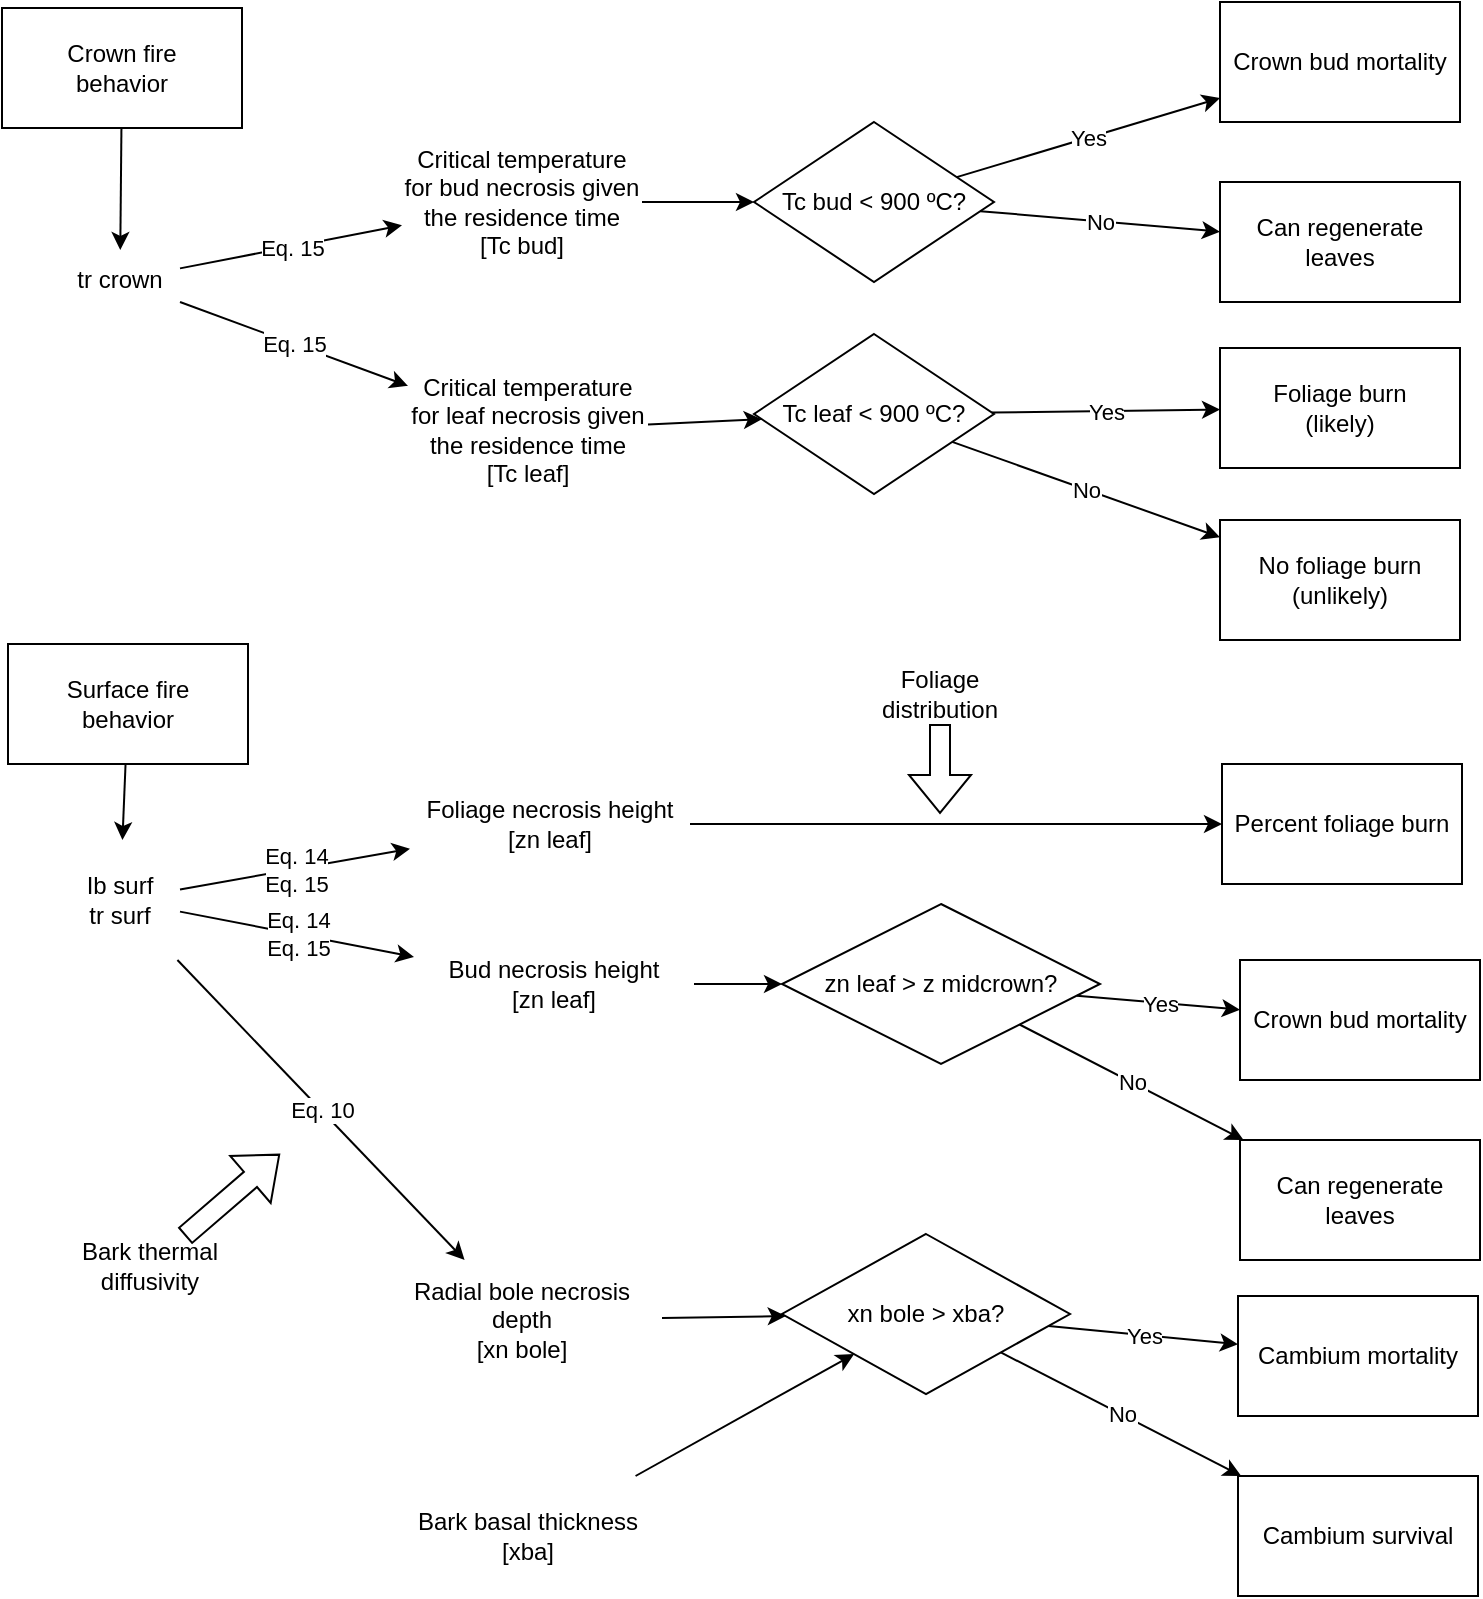 <mxfile version="21.3.3" type="github">
  <diagram name="Pàgina-1" id="bBgiHrPNS2ZgieH73Jew">
    <mxGraphModel dx="1434" dy="822" grid="1" gridSize="10" guides="1" tooltips="1" connect="1" arrows="1" fold="1" page="1" pageScale="1" pageWidth="1169" pageHeight="827" math="0" shadow="0">
      <root>
        <mxCell id="0" />
        <mxCell id="1" parent="0" />
        <mxCell id="AxkiLZUDBh2oXADrsPW7-1" value="&lt;div&gt;Crown fire&lt;/div&gt;&lt;div&gt;behavior&lt;br&gt;&lt;/div&gt;" style="rounded=0;whiteSpace=wrap;html=1;" vertex="1" parent="1">
          <mxGeometry x="21" y="29" width="120" height="60" as="geometry" />
        </mxCell>
        <mxCell id="AxkiLZUDBh2oXADrsPW7-3" value="tr crown" style="text;html=1;strokeColor=none;fillColor=none;align=center;verticalAlign=middle;whiteSpace=wrap;rounded=0;" vertex="1" parent="1">
          <mxGeometry x="50" y="150" width="60" height="30" as="geometry" />
        </mxCell>
        <mxCell id="AxkiLZUDBh2oXADrsPW7-6" value="Tc bud &amp;lt; 900 ºC?" style="rhombus;whiteSpace=wrap;html=1;" vertex="1" parent="1">
          <mxGeometry x="397" y="86" width="120" height="80" as="geometry" />
        </mxCell>
        <mxCell id="AxkiLZUDBh2oXADrsPW7-8" value="&lt;div&gt;Critical temperature for bud necrosis given the residence time&lt;br&gt;&lt;/div&gt;&lt;div&gt;[Tc bud]&lt;/div&gt;" style="text;html=1;strokeColor=none;fillColor=none;align=center;verticalAlign=middle;whiteSpace=wrap;rounded=0;" vertex="1" parent="1">
          <mxGeometry x="221" y="96" width="120" height="60" as="geometry" />
        </mxCell>
        <mxCell id="AxkiLZUDBh2oXADrsPW7-9" value="" style="endArrow=classic;html=1;rounded=0;" edge="1" parent="1" source="AxkiLZUDBh2oXADrsPW7-3" target="AxkiLZUDBh2oXADrsPW7-8">
          <mxGeometry relative="1" as="geometry">
            <mxPoint x="130" y="126" as="sourcePoint" />
            <mxPoint x="500" y="386" as="targetPoint" />
          </mxGeometry>
        </mxCell>
        <mxCell id="AxkiLZUDBh2oXADrsPW7-10" value="Eq. 15" style="edgeLabel;resizable=0;html=1;align=center;verticalAlign=middle;" connectable="0" vertex="1" parent="AxkiLZUDBh2oXADrsPW7-9">
          <mxGeometry relative="1" as="geometry" />
        </mxCell>
        <mxCell id="AxkiLZUDBh2oXADrsPW7-11" value="" style="endArrow=classic;html=1;rounded=0;" edge="1" parent="1" source="AxkiLZUDBh2oXADrsPW7-8" target="AxkiLZUDBh2oXADrsPW7-6">
          <mxGeometry width="50" height="50" relative="1" as="geometry">
            <mxPoint x="400" y="406" as="sourcePoint" />
            <mxPoint x="450" y="356" as="targetPoint" />
          </mxGeometry>
        </mxCell>
        <mxCell id="AxkiLZUDBh2oXADrsPW7-13" value="Crown bud mortality" style="rounded=0;whiteSpace=wrap;html=1;" vertex="1" parent="1">
          <mxGeometry x="630" y="26" width="120" height="60" as="geometry" />
        </mxCell>
        <mxCell id="AxkiLZUDBh2oXADrsPW7-14" value="" style="endArrow=classic;html=1;rounded=0;" edge="1" parent="1" source="AxkiLZUDBh2oXADrsPW7-6" target="AxkiLZUDBh2oXADrsPW7-13">
          <mxGeometry relative="1" as="geometry">
            <mxPoint x="520" y="126" as="sourcePoint" />
            <mxPoint x="231" y="138" as="targetPoint" />
          </mxGeometry>
        </mxCell>
        <mxCell id="AxkiLZUDBh2oXADrsPW7-15" value="Yes" style="edgeLabel;resizable=0;html=1;align=center;verticalAlign=middle;" connectable="0" vertex="1" parent="AxkiLZUDBh2oXADrsPW7-14">
          <mxGeometry relative="1" as="geometry" />
        </mxCell>
        <mxCell id="AxkiLZUDBh2oXADrsPW7-16" value="" style="endArrow=classic;html=1;rounded=0;" edge="1" parent="1" source="AxkiLZUDBh2oXADrsPW7-25" target="AxkiLZUDBh2oXADrsPW7-30">
          <mxGeometry relative="1" as="geometry">
            <mxPoint x="496.603" y="302.598" as="sourcePoint" />
            <mxPoint x="630" y="348.399" as="targetPoint" />
            <Array as="points" />
          </mxGeometry>
        </mxCell>
        <mxCell id="AxkiLZUDBh2oXADrsPW7-17" value="No" style="edgeLabel;resizable=0;html=1;align=center;verticalAlign=middle;" connectable="0" vertex="1" parent="AxkiLZUDBh2oXADrsPW7-16">
          <mxGeometry relative="1" as="geometry" />
        </mxCell>
        <mxCell id="AxkiLZUDBh2oXADrsPW7-18" value="&lt;div&gt;Critical temperature for leaf necrosis given the residence time&lt;br&gt;&lt;/div&gt;&lt;div&gt;[Tc leaf]&lt;/div&gt;" style="text;html=1;strokeColor=none;fillColor=none;align=center;verticalAlign=middle;whiteSpace=wrap;rounded=0;" vertex="1" parent="1">
          <mxGeometry x="224" y="210" width="120" height="60" as="geometry" />
        </mxCell>
        <mxCell id="AxkiLZUDBh2oXADrsPW7-23" value="" style="endArrow=classic;html=1;rounded=0;" edge="1" parent="1" source="AxkiLZUDBh2oXADrsPW7-3" target="AxkiLZUDBh2oXADrsPW7-18">
          <mxGeometry relative="1" as="geometry">
            <mxPoint x="130" y="184" as="sourcePoint" />
            <mxPoint x="231" y="182" as="targetPoint" />
          </mxGeometry>
        </mxCell>
        <mxCell id="AxkiLZUDBh2oXADrsPW7-24" value="Eq. 15" style="edgeLabel;resizable=0;html=1;align=center;verticalAlign=middle;" connectable="0" vertex="1" parent="AxkiLZUDBh2oXADrsPW7-23">
          <mxGeometry relative="1" as="geometry" />
        </mxCell>
        <mxCell id="AxkiLZUDBh2oXADrsPW7-25" value="Tc leaf &amp;lt; 900 ºC?" style="rhombus;whiteSpace=wrap;html=1;" vertex="1" parent="1">
          <mxGeometry x="397" y="192" width="120" height="80" as="geometry" />
        </mxCell>
        <mxCell id="AxkiLZUDBh2oXADrsPW7-26" value="" style="endArrow=classic;html=1;rounded=0;" edge="1" parent="1" source="AxkiLZUDBh2oXADrsPW7-18" target="AxkiLZUDBh2oXADrsPW7-25">
          <mxGeometry width="50" height="50" relative="1" as="geometry">
            <mxPoint x="351" y="180" as="sourcePoint" />
            <mxPoint x="407" y="180" as="targetPoint" />
          </mxGeometry>
        </mxCell>
        <mxCell id="AxkiLZUDBh2oXADrsPW7-27" value="" style="endArrow=classic;html=1;rounded=0;" edge="1" parent="1" source="AxkiLZUDBh2oXADrsPW7-25" target="AxkiLZUDBh2oXADrsPW7-29">
          <mxGeometry relative="1" as="geometry">
            <mxPoint x="517" y="289" as="sourcePoint" />
            <mxPoint x="640" y="309" as="targetPoint" />
          </mxGeometry>
        </mxCell>
        <mxCell id="AxkiLZUDBh2oXADrsPW7-28" value="Yes" style="edgeLabel;resizable=0;html=1;align=center;verticalAlign=middle;" connectable="0" vertex="1" parent="AxkiLZUDBh2oXADrsPW7-27">
          <mxGeometry relative="1" as="geometry" />
        </mxCell>
        <mxCell id="AxkiLZUDBh2oXADrsPW7-29" value="&lt;div&gt;Foliage burn&lt;/div&gt;&lt;div&gt;(likely)&lt;br&gt;&lt;/div&gt;" style="rounded=0;whiteSpace=wrap;html=1;" vertex="1" parent="1">
          <mxGeometry x="630" y="199" width="120" height="60" as="geometry" />
        </mxCell>
        <mxCell id="AxkiLZUDBh2oXADrsPW7-30" value="&lt;div&gt;No foliage burn&lt;/div&gt;&lt;div&gt;(unlikely)&lt;br&gt;&lt;/div&gt;" style="rounded=0;whiteSpace=wrap;html=1;" vertex="1" parent="1">
          <mxGeometry x="630" y="285" width="120" height="60" as="geometry" />
        </mxCell>
        <mxCell id="AxkiLZUDBh2oXADrsPW7-31" value="Can regenerate leaves" style="rounded=0;whiteSpace=wrap;html=1;" vertex="1" parent="1">
          <mxGeometry x="630" y="116" width="120" height="60" as="geometry" />
        </mxCell>
        <mxCell id="AxkiLZUDBh2oXADrsPW7-32" value="" style="endArrow=classic;html=1;rounded=0;" edge="1" parent="1" source="AxkiLZUDBh2oXADrsPW7-6" target="AxkiLZUDBh2oXADrsPW7-31">
          <mxGeometry relative="1" as="geometry">
            <mxPoint x="507" y="270" as="sourcePoint" />
            <mxPoint x="640" y="315" as="targetPoint" />
            <Array as="points" />
          </mxGeometry>
        </mxCell>
        <mxCell id="AxkiLZUDBh2oXADrsPW7-33" value="No" style="edgeLabel;resizable=0;html=1;align=center;verticalAlign=middle;" connectable="0" vertex="1" parent="AxkiLZUDBh2oXADrsPW7-32">
          <mxGeometry relative="1" as="geometry" />
        </mxCell>
        <mxCell id="AxkiLZUDBh2oXADrsPW7-34" value="&lt;div&gt;Surface fire &lt;br&gt;&lt;/div&gt;&lt;div&gt;behavior&lt;/div&gt;" style="rounded=0;whiteSpace=wrap;html=1;" vertex="1" parent="1">
          <mxGeometry x="24" y="347" width="120" height="60" as="geometry" />
        </mxCell>
        <mxCell id="AxkiLZUDBh2oXADrsPW7-35" value="" style="endArrow=classic;html=1;rounded=0;" edge="1" parent="1" source="AxkiLZUDBh2oXADrsPW7-1" target="AxkiLZUDBh2oXADrsPW7-3">
          <mxGeometry width="50" height="50" relative="1" as="geometry">
            <mxPoint x="351" y="136" as="sourcePoint" />
            <mxPoint x="407" y="136" as="targetPoint" />
          </mxGeometry>
        </mxCell>
        <mxCell id="AxkiLZUDBh2oXADrsPW7-36" value="&lt;div&gt;Ib surf&lt;br&gt;&lt;/div&gt;&lt;div&gt;tr surf&lt;/div&gt;" style="text;html=1;strokeColor=none;fillColor=none;align=center;verticalAlign=middle;whiteSpace=wrap;rounded=0;" vertex="1" parent="1">
          <mxGeometry x="50" y="445" width="60" height="60" as="geometry" />
        </mxCell>
        <mxCell id="AxkiLZUDBh2oXADrsPW7-37" value="&lt;div&gt;Foliage necrosis height&lt;br&gt;&lt;/div&gt;&lt;div&gt;[zn leaf]&lt;/div&gt;" style="text;html=1;strokeColor=none;fillColor=none;align=center;verticalAlign=middle;whiteSpace=wrap;rounded=0;" vertex="1" parent="1">
          <mxGeometry x="225" y="407" width="140" height="60" as="geometry" />
        </mxCell>
        <mxCell id="AxkiLZUDBh2oXADrsPW7-38" value="&lt;div&gt;Bud necrosis height&lt;br&gt;&lt;/div&gt;&lt;div&gt;[zn leaf]&lt;/div&gt;" style="text;html=1;strokeColor=none;fillColor=none;align=center;verticalAlign=middle;whiteSpace=wrap;rounded=0;" vertex="1" parent="1">
          <mxGeometry x="227" y="487" width="140" height="60" as="geometry" />
        </mxCell>
        <mxCell id="AxkiLZUDBh2oXADrsPW7-39" value="&lt;div&gt;Percent foliage burn&lt;/div&gt;" style="rounded=0;whiteSpace=wrap;html=1;" vertex="1" parent="1">
          <mxGeometry x="631" y="407" width="120" height="60" as="geometry" />
        </mxCell>
        <mxCell id="AxkiLZUDBh2oXADrsPW7-40" value="" style="endArrow=classic;html=1;rounded=0;" edge="1" parent="1" source="AxkiLZUDBh2oXADrsPW7-37" target="AxkiLZUDBh2oXADrsPW7-39">
          <mxGeometry width="50" height="50" relative="1" as="geometry">
            <mxPoint x="354" y="232" as="sourcePoint" />
            <mxPoint x="407" y="232" as="targetPoint" />
          </mxGeometry>
        </mxCell>
        <mxCell id="AxkiLZUDBh2oXADrsPW7-41" value="zn leaf &amp;gt; z midcrown?" style="rhombus;whiteSpace=wrap;html=1;" vertex="1" parent="1">
          <mxGeometry x="411" y="477" width="159" height="80" as="geometry" />
        </mxCell>
        <mxCell id="AxkiLZUDBh2oXADrsPW7-42" value="Crown bud mortality" style="rounded=0;whiteSpace=wrap;html=1;" vertex="1" parent="1">
          <mxGeometry x="640" y="505" width="120" height="60" as="geometry" />
        </mxCell>
        <mxCell id="AxkiLZUDBh2oXADrsPW7-43" value="" style="endArrow=classic;html=1;rounded=0;" edge="1" parent="1" source="AxkiLZUDBh2oXADrsPW7-41" target="AxkiLZUDBh2oXADrsPW7-42">
          <mxGeometry relative="1" as="geometry">
            <mxPoint x="530" y="605" as="sourcePoint" />
            <mxPoint x="241" y="617" as="targetPoint" />
          </mxGeometry>
        </mxCell>
        <mxCell id="AxkiLZUDBh2oXADrsPW7-44" value="Yes" style="edgeLabel;resizable=0;html=1;align=center;verticalAlign=middle;" connectable="0" vertex="1" parent="AxkiLZUDBh2oXADrsPW7-43">
          <mxGeometry relative="1" as="geometry" />
        </mxCell>
        <mxCell id="AxkiLZUDBh2oXADrsPW7-45" value="Can regenerate leaves" style="rounded=0;whiteSpace=wrap;html=1;" vertex="1" parent="1">
          <mxGeometry x="640" y="595" width="120" height="60" as="geometry" />
        </mxCell>
        <mxCell id="AxkiLZUDBh2oXADrsPW7-46" value="" style="endArrow=classic;html=1;rounded=0;" edge="1" parent="1" source="AxkiLZUDBh2oXADrsPW7-41" target="AxkiLZUDBh2oXADrsPW7-45">
          <mxGeometry relative="1" as="geometry">
            <mxPoint x="517" y="749" as="sourcePoint" />
            <mxPoint x="650" y="794" as="targetPoint" />
            <Array as="points" />
          </mxGeometry>
        </mxCell>
        <mxCell id="AxkiLZUDBh2oXADrsPW7-47" value="No" style="edgeLabel;resizable=0;html=1;align=center;verticalAlign=middle;" connectable="0" vertex="1" parent="AxkiLZUDBh2oXADrsPW7-46">
          <mxGeometry relative="1" as="geometry" />
        </mxCell>
        <mxCell id="AxkiLZUDBh2oXADrsPW7-48" value="" style="endArrow=classic;html=1;rounded=0;" edge="1" parent="1" source="AxkiLZUDBh2oXADrsPW7-38">
          <mxGeometry width="50" height="50" relative="1" as="geometry">
            <mxPoint x="354" y="232" as="sourcePoint" />
            <mxPoint x="411" y="517" as="targetPoint" />
          </mxGeometry>
        </mxCell>
        <mxCell id="AxkiLZUDBh2oXADrsPW7-49" value="" style="endArrow=classic;html=1;rounded=0;" edge="1" parent="1" source="AxkiLZUDBh2oXADrsPW7-36" target="AxkiLZUDBh2oXADrsPW7-37">
          <mxGeometry relative="1" as="geometry">
            <mxPoint x="120" y="163" as="sourcePoint" />
            <mxPoint x="234" y="208" as="targetPoint" />
          </mxGeometry>
        </mxCell>
        <mxCell id="AxkiLZUDBh2oXADrsPW7-50" value="&lt;div&gt;Eq. 14&lt;/div&gt;&lt;div&gt;Eq. 15&lt;br&gt;&lt;/div&gt;" style="edgeLabel;resizable=0;html=1;align=center;verticalAlign=middle;" connectable="0" vertex="1" parent="AxkiLZUDBh2oXADrsPW7-49">
          <mxGeometry relative="1" as="geometry" />
        </mxCell>
        <mxCell id="AxkiLZUDBh2oXADrsPW7-51" value="" style="endArrow=classic;html=1;rounded=0;" edge="1" parent="1" source="AxkiLZUDBh2oXADrsPW7-36" target="AxkiLZUDBh2oXADrsPW7-38">
          <mxGeometry relative="1" as="geometry">
            <mxPoint x="124" y="477" as="sourcePoint" />
            <mxPoint x="220" y="460" as="targetPoint" />
          </mxGeometry>
        </mxCell>
        <mxCell id="AxkiLZUDBh2oXADrsPW7-52" value="&lt;div&gt;Eq. 14&lt;/div&gt;&lt;div&gt;Eq. 15&lt;br&gt;&lt;/div&gt;" style="edgeLabel;resizable=0;html=1;align=center;verticalAlign=middle;" connectable="0" vertex="1" parent="AxkiLZUDBh2oXADrsPW7-51">
          <mxGeometry relative="1" as="geometry" />
        </mxCell>
        <mxCell id="AxkiLZUDBh2oXADrsPW7-53" value="" style="endArrow=classic;html=1;rounded=0;" edge="1" parent="1" source="AxkiLZUDBh2oXADrsPW7-34" target="AxkiLZUDBh2oXADrsPW7-36">
          <mxGeometry width="50" height="50" relative="1" as="geometry">
            <mxPoint x="90" y="72" as="sourcePoint" />
            <mxPoint x="90" y="136" as="targetPoint" />
          </mxGeometry>
        </mxCell>
        <mxCell id="AxkiLZUDBh2oXADrsPW7-54" value="&lt;div&gt;Radial bole necrosis depth&lt;br&gt;&lt;/div&gt;&lt;div&gt;[xn bole]&lt;/div&gt;" style="text;html=1;strokeColor=none;fillColor=none;align=center;verticalAlign=middle;whiteSpace=wrap;rounded=0;" vertex="1" parent="1">
          <mxGeometry x="211" y="655" width="140" height="60" as="geometry" />
        </mxCell>
        <mxCell id="AxkiLZUDBh2oXADrsPW7-55" value="xn bole &amp;gt; xba?" style="rhombus;whiteSpace=wrap;html=1;" vertex="1" parent="1">
          <mxGeometry x="411" y="642" width="144" height="80" as="geometry" />
        </mxCell>
        <mxCell id="AxkiLZUDBh2oXADrsPW7-56" value="" style="endArrow=classic;html=1;rounded=0;" edge="1" parent="1" source="AxkiLZUDBh2oXADrsPW7-54" target="AxkiLZUDBh2oXADrsPW7-55">
          <mxGeometry width="50" height="50" relative="1" as="geometry">
            <mxPoint x="377" y="527" as="sourcePoint" />
            <mxPoint x="421" y="527" as="targetPoint" />
          </mxGeometry>
        </mxCell>
        <mxCell id="AxkiLZUDBh2oXADrsPW7-57" value="Foliage distribution" style="text;html=1;strokeColor=none;fillColor=none;align=center;verticalAlign=middle;whiteSpace=wrap;rounded=0;" vertex="1" parent="1">
          <mxGeometry x="460" y="357" width="60" height="30" as="geometry" />
        </mxCell>
        <mxCell id="AxkiLZUDBh2oXADrsPW7-58" value="" style="shape=flexArrow;endArrow=classic;html=1;rounded=0;" edge="1" parent="1" source="AxkiLZUDBh2oXADrsPW7-57">
          <mxGeometry width="50" height="50" relative="1" as="geometry">
            <mxPoint x="483" y="372" as="sourcePoint" />
            <mxPoint x="490" y="432" as="targetPoint" />
          </mxGeometry>
        </mxCell>
        <mxCell id="AxkiLZUDBh2oXADrsPW7-64" value="Cambium mortality" style="rounded=0;whiteSpace=wrap;html=1;" vertex="1" parent="1">
          <mxGeometry x="639" y="673" width="120" height="60" as="geometry" />
        </mxCell>
        <mxCell id="AxkiLZUDBh2oXADrsPW7-65" value="" style="endArrow=classic;html=1;rounded=0;" edge="1" parent="1" target="AxkiLZUDBh2oXADrsPW7-64" source="AxkiLZUDBh2oXADrsPW7-55">
          <mxGeometry relative="1" as="geometry">
            <mxPoint x="557" y="691" as="sourcePoint" />
            <mxPoint x="240" y="785" as="targetPoint" />
          </mxGeometry>
        </mxCell>
        <mxCell id="AxkiLZUDBh2oXADrsPW7-66" value="Yes" style="edgeLabel;resizable=0;html=1;align=center;verticalAlign=middle;" connectable="0" vertex="1" parent="AxkiLZUDBh2oXADrsPW7-65">
          <mxGeometry relative="1" as="geometry" />
        </mxCell>
        <mxCell id="AxkiLZUDBh2oXADrsPW7-67" value="Cambium survival" style="rounded=0;whiteSpace=wrap;html=1;" vertex="1" parent="1">
          <mxGeometry x="639" y="763" width="120" height="60" as="geometry" />
        </mxCell>
        <mxCell id="AxkiLZUDBh2oXADrsPW7-68" value="" style="endArrow=classic;html=1;rounded=0;" edge="1" parent="1" target="AxkiLZUDBh2oXADrsPW7-67" source="AxkiLZUDBh2oXADrsPW7-55">
          <mxGeometry relative="1" as="geometry">
            <mxPoint x="529" y="705" as="sourcePoint" />
            <mxPoint x="649" y="962" as="targetPoint" />
            <Array as="points" />
          </mxGeometry>
        </mxCell>
        <mxCell id="AxkiLZUDBh2oXADrsPW7-69" value="No" style="edgeLabel;resizable=0;html=1;align=center;verticalAlign=middle;" connectable="0" vertex="1" parent="AxkiLZUDBh2oXADrsPW7-68">
          <mxGeometry relative="1" as="geometry" />
        </mxCell>
        <mxCell id="AxkiLZUDBh2oXADrsPW7-71" value="" style="endArrow=classic;html=1;rounded=0;" edge="1" parent="1" source="AxkiLZUDBh2oXADrsPW7-36" target="AxkiLZUDBh2oXADrsPW7-54">
          <mxGeometry relative="1" as="geometry">
            <mxPoint x="120" y="491" as="sourcePoint" />
            <mxPoint x="237" y="513" as="targetPoint" />
          </mxGeometry>
        </mxCell>
        <mxCell id="AxkiLZUDBh2oXADrsPW7-72" value="&lt;div&gt;Eq. 10&lt;/div&gt;" style="edgeLabel;resizable=0;html=1;align=center;verticalAlign=middle;" connectable="0" vertex="1" parent="AxkiLZUDBh2oXADrsPW7-71">
          <mxGeometry relative="1" as="geometry" />
        </mxCell>
        <mxCell id="AxkiLZUDBh2oXADrsPW7-73" value="Bark thermal diffusivity" style="text;html=1;strokeColor=none;fillColor=none;align=center;verticalAlign=middle;whiteSpace=wrap;rounded=0;" vertex="1" parent="1">
          <mxGeometry x="50" y="643" width="90" height="30" as="geometry" />
        </mxCell>
        <mxCell id="AxkiLZUDBh2oXADrsPW7-74" value="" style="shape=flexArrow;endArrow=classic;html=1;rounded=0;" edge="1" parent="1" source="AxkiLZUDBh2oXADrsPW7-73">
          <mxGeometry width="50" height="50" relative="1" as="geometry">
            <mxPoint x="500" y="397" as="sourcePoint" />
            <mxPoint x="160" y="602" as="targetPoint" />
          </mxGeometry>
        </mxCell>
        <mxCell id="AxkiLZUDBh2oXADrsPW7-75" value="&lt;div&gt;Bark basal thickness&lt;br&gt;&lt;/div&gt;&lt;div&gt;[xba]&lt;br&gt;&lt;/div&gt;" style="text;html=1;strokeColor=none;fillColor=none;align=center;verticalAlign=middle;whiteSpace=wrap;rounded=0;" vertex="1" parent="1">
          <mxGeometry x="214" y="763" width="140" height="60" as="geometry" />
        </mxCell>
        <mxCell id="AxkiLZUDBh2oXADrsPW7-76" value="" style="endArrow=classic;html=1;rounded=0;" edge="1" parent="1" source="AxkiLZUDBh2oXADrsPW7-75" target="AxkiLZUDBh2oXADrsPW7-55">
          <mxGeometry width="50" height="50" relative="1" as="geometry">
            <mxPoint x="361" y="694" as="sourcePoint" />
            <mxPoint x="423" y="693" as="targetPoint" />
          </mxGeometry>
        </mxCell>
      </root>
    </mxGraphModel>
  </diagram>
</mxfile>
